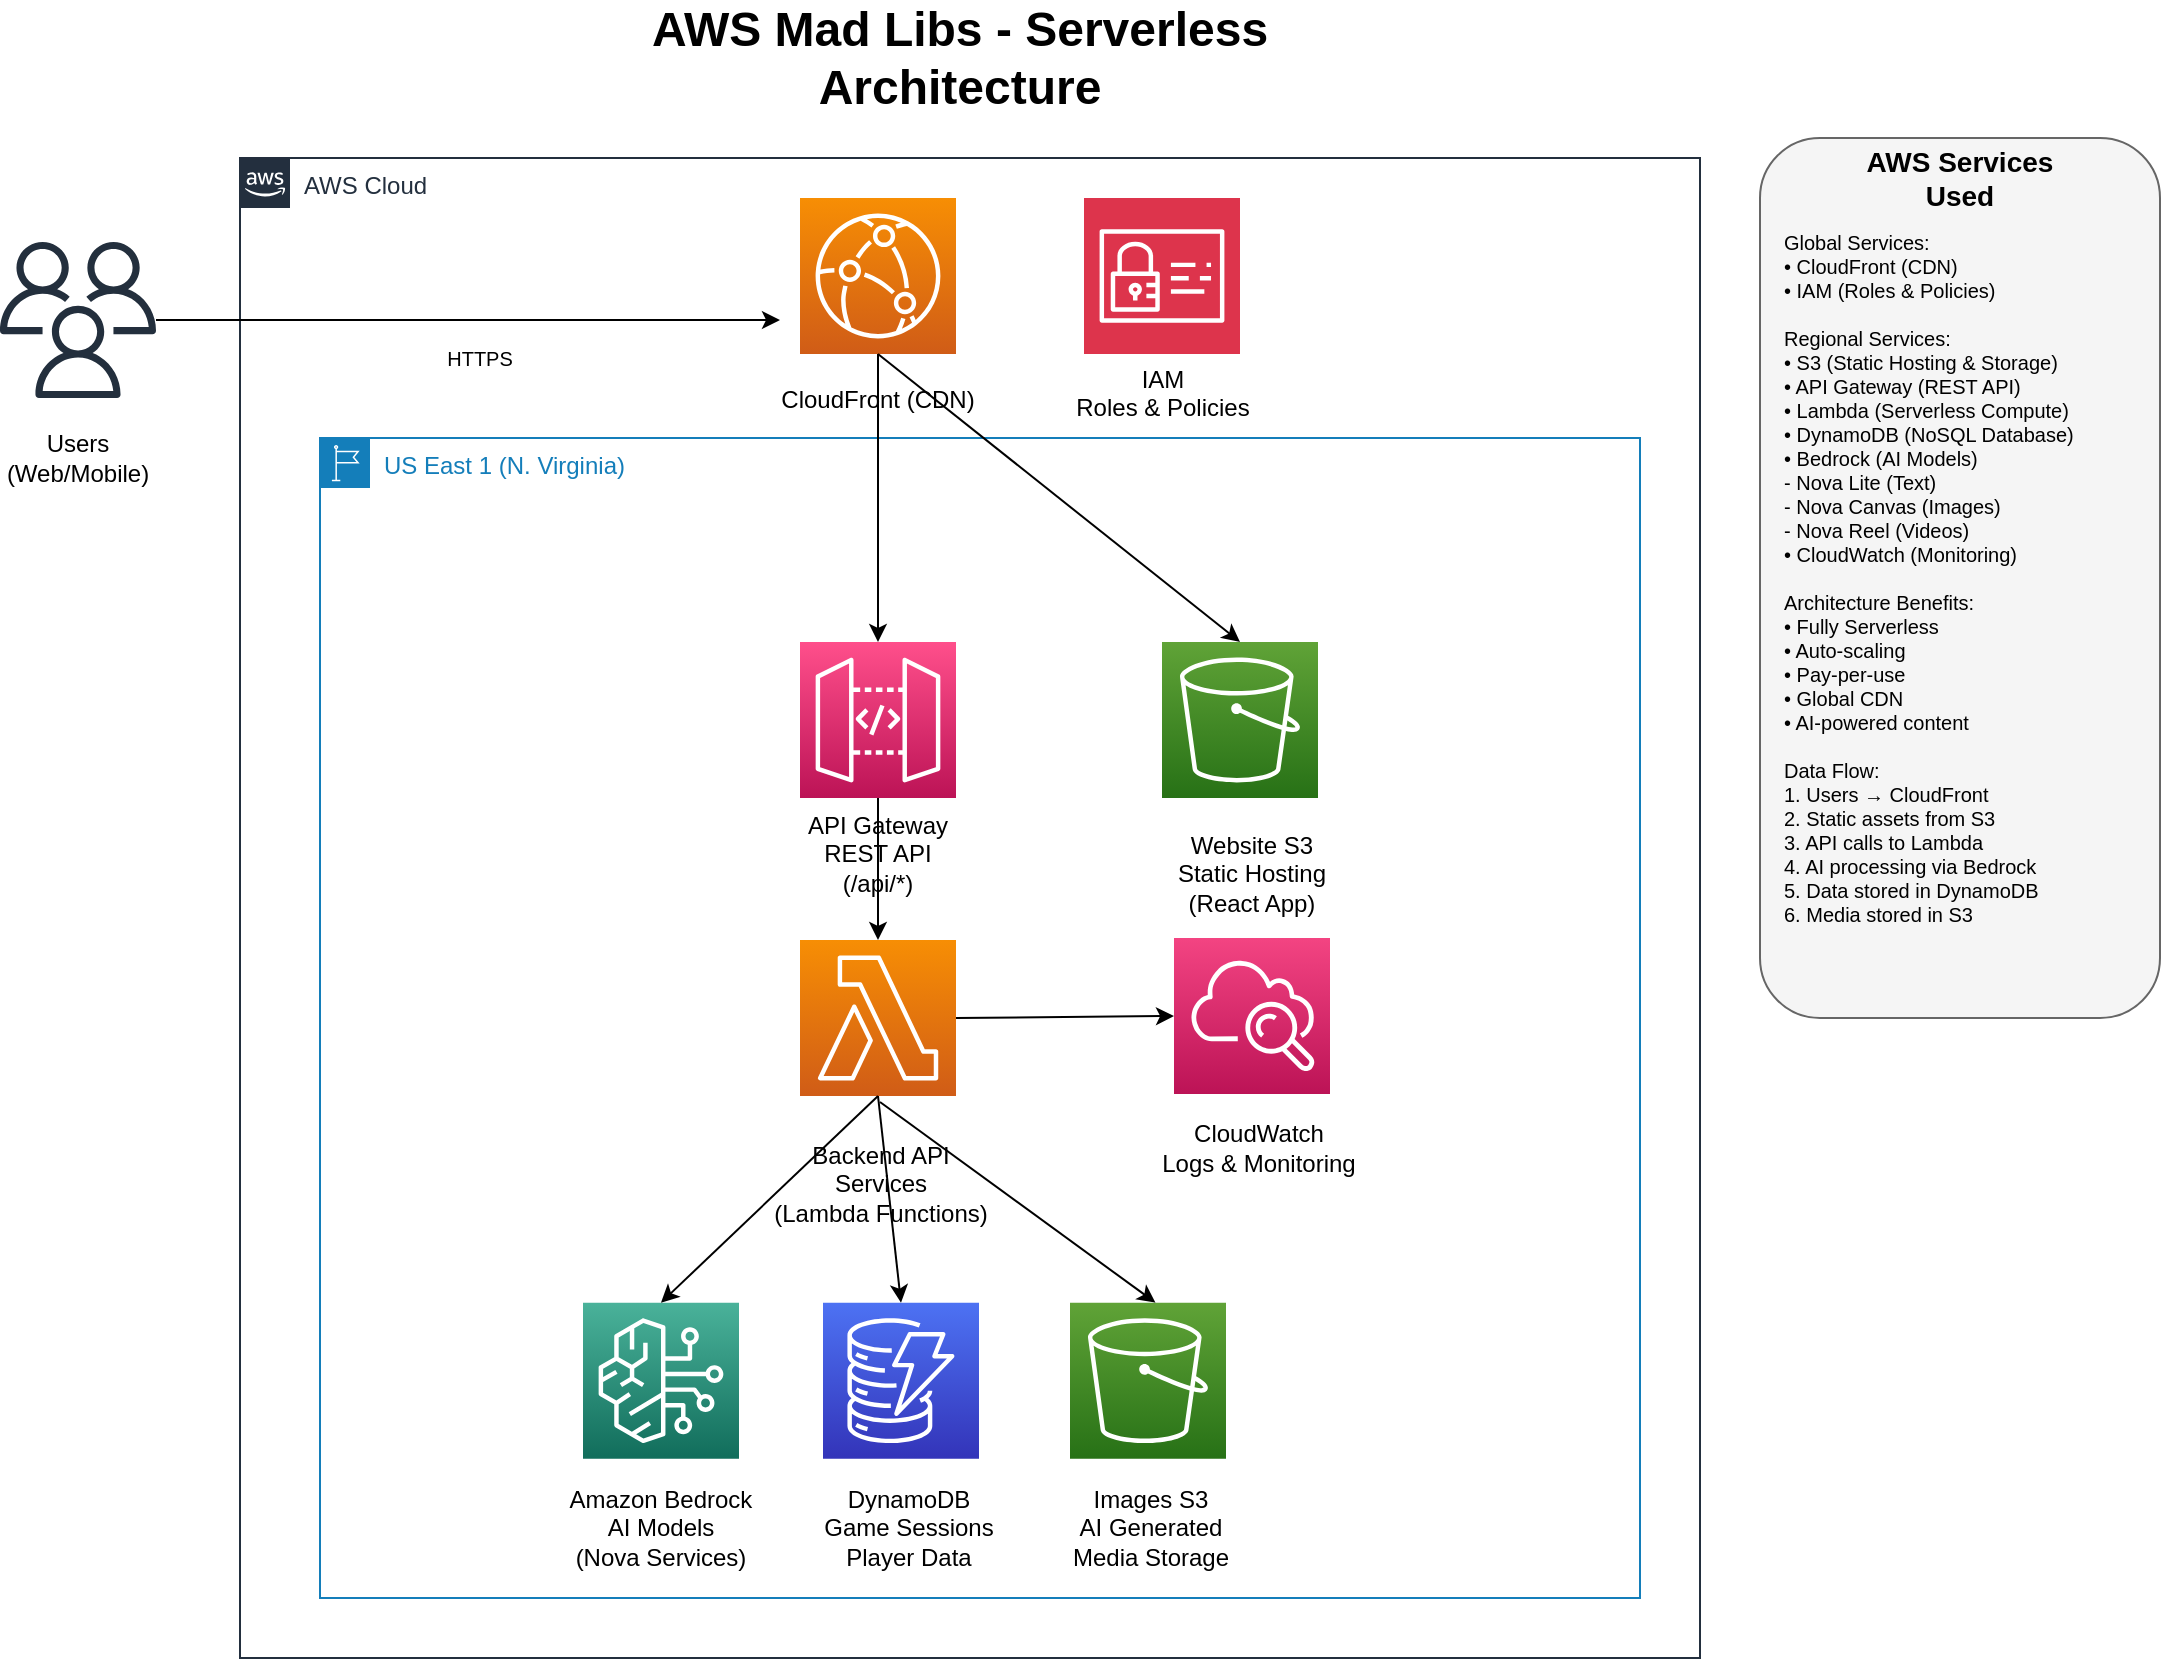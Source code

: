 <mxfile version="28.1.0">
  <diagram name="AWS Mad Libs Architecture" id="aws-mad-libs">
    <mxGraphModel dx="2066" dy="1137" grid="1" gridSize="10" guides="1" tooltips="1" connect="1" arrows="1" fold="1" page="1" pageScale="1" pageWidth="1400" pageHeight="1000" math="0" shadow="0">
      <root>
        <mxCell id="0" />
        <mxCell id="1" parent="0" />
        <mxCell id="title" value="AWS Mad Libs - Serverless Architecture" style="text;html=1;strokeColor=none;fillColor=none;align=center;verticalAlign=middle;whiteSpace=wrap;rounded=0;fontSize=24;fontStyle=1;" parent="1" vertex="1">
          <mxGeometry x="360" y="30" width="400" height="40" as="geometry" />
        </mxCell>
        <mxCell id="aws-cloud" value="AWS Cloud" style="points=[[0,0],[0.25,0],[0.5,0],[0.75,0],[1,0],[1,0.25],[1,0.5],[1,0.75],[1,1],[0.75,1],[0.5,1],[0.25,1],[0,1],[0,0.75],[0,0.5],[0,0.25]];outlineConnect=0;gradientColor=none;html=1;whiteSpace=wrap;fontSize=12;fontStyle=0;container=1;pointerEvents=0;collapsible=0;recursiveResize=0;shape=mxgraph.aws4.group;grIcon=mxgraph.aws4.group_aws_cloud_alt;strokeColor=#232F3E;fillColor=none;verticalAlign=top;align=left;spacingLeft=30;fontColor=#232F3E;dashed=0;" parent="1" vertex="1">
          <mxGeometry x="200" y="100" width="730" height="750" as="geometry" />
        </mxCell>
        <mxCell id="aws-region" value="US East 1 (N. Virginia)" style="points=[[0,0],[0.25,0],[0.5,0],[0.75,0],[1,0],[1,0.25],[1,0.5],[1,0.75],[1,1],[0.75,1],[0.5,1],[0.25,1],[0,1],[0,0.75],[0,0.5],[0,0.25]];outlineConnect=0;gradientColor=none;html=1;whiteSpace=wrap;fontSize=12;fontStyle=0;container=1;pointerEvents=0;collapsible=0;recursiveResize=0;shape=mxgraph.aws4.group;grIcon=mxgraph.aws4.group_region;strokeColor=#147EBA;fillColor=none;verticalAlign=top;align=left;spacingLeft=30;fontColor=#147EBA;dashed=0;" parent="aws-cloud" vertex="1">
          <mxGeometry x="40" y="140" width="660" height="580" as="geometry" />
        </mxCell>
        <mxCell id="s3-website" value="" style="sketch=0;points=[[0,0,0],[0.25,0,0],[0.5,0,0],[0.75,0,0],[1,0,0],[0,1,0],[0.25,1,0],[0.5,1,0],[0.75,1,0],[1,1,0],[0,0.25,0],[0,0.5,0],[0,0.75,0],[1,0.25,0],[1,0.5,0],[1,0.75,0]];outlineConnect=0;fontColor=#232F3E;gradientColor=#60A337;gradientDirection=north;fillColor=#277116;strokeColor=#ffffff;dashed=0;verticalLabelPosition=bottom;verticalAlign=top;align=center;html=1;fontSize=12;fontStyle=0;aspect=fixed;shape=mxgraph.aws4.resourceIcon;resIcon=mxgraph.aws4.s3;" parent="aws-region" vertex="1">
          <mxGeometry x="421" y="102" width="78" height="78" as="geometry" />
        </mxCell>
        <mxCell id="s3-website-label" value="Website S3&#xa;Static Hosting&#xa;(React App)" style="text;html=1;strokeColor=none;fillColor=none;align=center;verticalAlign=middle;whiteSpace=wrap;rounded=0;" parent="aws-region" vertex="1">
          <mxGeometry x="410" y="195" width="112" height="45" as="geometry" />
        </mxCell>
        <mxCell id="apigateway" value="" style="sketch=0;points=[[0,0,0],[0.25,0,0],[0.5,0,0],[0.75,0,0],[1,0,0],[0,1,0],[0.25,1,0],[0.5,1,0],[0.75,1,0],[1,1,0],[0,0.25,0],[0,0.5,0],[0,0.75,0],[1,0.25,0],[1,0.5,0],[1,0.75,0]];outlineConnect=0;fontColor=#232F3E;gradientColor=#FF4F8B;gradientDirection=north;fillColor=#BC1356;strokeColor=#ffffff;dashed=0;verticalLabelPosition=bottom;verticalAlign=top;align=center;html=1;fontSize=12;fontStyle=0;aspect=fixed;shape=mxgraph.aws4.resourceIcon;resIcon=mxgraph.aws4.api_gateway;" parent="aws-region" vertex="1">
          <mxGeometry x="240" y="102" width="78" height="78" as="geometry" />
        </mxCell>
        <mxCell id="apigateway-label" value="API Gateway&#xa;REST API&#xa;(/api/*)" style="text;html=1;strokeColor=none;fillColor=none;align=center;verticalAlign=middle;whiteSpace=wrap;rounded=0;" parent="aws-region" vertex="1">
          <mxGeometry x="213" y="185" width="132" height="45" as="geometry" />
        </mxCell>
        <mxCell id="lambda-backend" value="" style="sketch=0;points=[[0,0,0],[0.25,0,0],[0.5,0,0],[0.75,0,0],[1,0,0],[0,1,0],[0.25,1,0],[0.5,1,0],[0.75,1,0],[1,1,0],[0,0.25,0],[0,0.5,0],[0,0.75,0],[1,0.25,0],[1,0.5,0],[1,0.75,0]];outlineConnect=0;fontColor=#232F3E;gradientColor=#F78E04;gradientDirection=north;fillColor=#D05C17;strokeColor=#ffffff;dashed=0;verticalLabelPosition=bottom;verticalAlign=top;align=center;html=1;fontSize=12;fontStyle=0;aspect=fixed;shape=mxgraph.aws4.resourceIcon;resIcon=mxgraph.aws4.lambda;" parent="aws-region" vertex="1">
          <mxGeometry x="240" y="251" width="78" height="78" as="geometry" />
        </mxCell>
        <mxCell id="bedrock" value="" style="sketch=0;points=[[0,0,0],[0.25,0,0],[0.5,0,0],[0.75,0,0],[1,0,0],[0,1,0],[0.25,1,0],[0.5,1,0],[0.75,1,0],[1,1,0],[0,0.25,0],[0,0.5,0],[0,0.75,0],[1,0.25,0],[1,0.5,0],[1,0.75,0]];outlineConnect=0;fontColor=#232F3E;gradientColor=#4AB29A;gradientDirection=north;fillColor=#116D5B;strokeColor=#ffffff;dashed=0;verticalLabelPosition=bottom;verticalAlign=top;align=center;html=1;fontSize=12;fontStyle=0;aspect=fixed;shape=mxgraph.aws4.resourceIcon;resIcon=mxgraph.aws4.bedrock;" parent="aws-region" vertex="1">
          <mxGeometry x="131.5" y="432.34" width="78" height="78" as="geometry" />
        </mxCell>
        <mxCell id="bedrock-label" value="Amazon Bedrock&#xa;AI Models&#xa;(Nova Services)" style="text;html=1;strokeColor=none;fillColor=none;align=center;verticalAlign=middle;whiteSpace=wrap;rounded=0;" parent="aws-region" vertex="1">
          <mxGeometry x="120" y="522.34" width="101" height="45" as="geometry" />
        </mxCell>
        <mxCell id="dynamodb" value="" style="sketch=0;points=[[0,0,0],[0.25,0,0],[0.5,0,0],[0.75,0,0],[1,0,0],[0,1,0],[0.25,1,0],[0.5,1,0],[0.75,1,0],[1,1,0],[0,0.25,0],[0,0.5,0],[0,0.75,0],[1,0.25,0],[1,0.5,0],[1,0.75,0]];outlineConnect=0;fontColor=#232F3E;gradientColor=#4D72F3;gradientDirection=north;fillColor=#3334B9;strokeColor=#ffffff;dashed=0;verticalLabelPosition=bottom;verticalAlign=top;align=center;html=1;fontSize=12;fontStyle=0;aspect=fixed;shape=mxgraph.aws4.resourceIcon;resIcon=mxgraph.aws4.dynamodb;" parent="aws-region" vertex="1">
          <mxGeometry x="251.5" y="432.34" width="78" height="78" as="geometry" />
        </mxCell>
        <mxCell id="dynamodb-label" value="DynamoDB&#xa;Game Sessions&#xa;Player Data" style="text;html=1;strokeColor=none;fillColor=none;align=center;verticalAlign=middle;whiteSpace=wrap;rounded=0;" parent="aws-region" vertex="1">
          <mxGeometry x="224.5" y="522.34" width="139" height="45" as="geometry" />
        </mxCell>
        <mxCell id="s3-images" value="" style="sketch=0;points=[[0,0,0],[0.25,0,0],[0.5,0,0],[0.75,0,0],[1,0,0],[0,1,0],[0.25,1,0],[0.5,1,0],[0.75,1,0],[1,1,0],[0,0.25,0],[0,0.5,0],[0,0.75,0],[1,0.25,0],[1,0.5,0],[1,0.75,0]];outlineConnect=0;fontColor=#232F3E;gradientColor=#60A337;gradientDirection=north;fillColor=#277116;strokeColor=#ffffff;dashed=0;verticalLabelPosition=bottom;verticalAlign=top;align=center;html=1;fontSize=12;fontStyle=0;aspect=fixed;shape=mxgraph.aws4.resourceIcon;resIcon=mxgraph.aws4.s3;" parent="aws-region" vertex="1">
          <mxGeometry x="375" y="432.34" width="78" height="78" as="geometry" />
        </mxCell>
        <mxCell id="s3-images-label" value="Images S3&#xa;AI Generated&#xa;Media Storage" style="text;html=1;strokeColor=none;fillColor=none;align=center;verticalAlign=middle;whiteSpace=wrap;rounded=0;" parent="aws-region" vertex="1">
          <mxGeometry x="345.5" y="522.34" width="139" height="45" as="geometry" />
        </mxCell>
        <mxCell id="cloudwatch" value="" style="sketch=0;points=[[0,0,0],[0.25,0,0],[0.5,0,0],[0.75,0,0],[1,0,0],[0,1,0],[0.25,1,0],[0.5,1,0],[0.75,1,0],[1,1,0],[0,0.25,0],[0,0.5,0],[0,0.75,0],[1,0.25,0],[1,0.5,0],[1,0.75,0]];outlineConnect=0;fontColor=#232F3E;gradientColor=#F34482;gradientDirection=north;fillColor=#BC1356;strokeColor=#ffffff;dashed=0;verticalLabelPosition=bottom;verticalAlign=top;align=center;html=1;fontSize=12;fontStyle=0;aspect=fixed;shape=mxgraph.aws4.resourceIcon;resIcon=mxgraph.aws4.cloudwatch;" parent="aws-region" vertex="1">
          <mxGeometry x="427" y="250" width="78" height="78" as="geometry" />
        </mxCell>
        <mxCell id="cloudwatch-label" value="CloudWatch&#xa;Logs &amp; Monitoring" style="text;html=1;strokeColor=none;fillColor=none;align=center;verticalAlign=middle;whiteSpace=wrap;rounded=0;" parent="aws-region" vertex="1">
          <mxGeometry x="410" y="340" width="119" height="30" as="geometry" />
        </mxCell>
        <mxCell id="conn4" value="" style="endArrow=classic;html=1;rounded=0;exitX=0.5;exitY=1;exitDx=0;exitDy=0;entryX=0.5;entryY=0;entryDx=0;entryDy=0;exitPerimeter=0;entryPerimeter=0;" parent="aws-region" source="apigateway" target="lambda-backend" edge="1">
          <mxGeometry width="50" height="50" relative="1" as="geometry">
            <mxPoint x="168.996" y="185.0" as="sourcePoint" />
            <mxPoint x="93" y="192.34" as="targetPoint" />
          </mxGeometry>
        </mxCell>
        <mxCell id="8I0sBDZZH1bgXY_--XYp-7" value="" style="endArrow=classic;html=1;rounded=0;exitX=0.5;exitY=1;exitDx=0;exitDy=0;entryX=0.5;entryY=0;entryDx=0;entryDy=0;exitPerimeter=0;entryPerimeter=0;" parent="aws-region" source="lambda-backend" target="bedrock" edge="1">
          <mxGeometry width="50" height="50" relative="1" as="geometry">
            <mxPoint x="153" y="332.34" as="sourcePoint" />
            <mxPoint x="198" y="442.34" as="targetPoint" />
          </mxGeometry>
        </mxCell>
        <mxCell id="8I0sBDZZH1bgXY_--XYp-8" value="" style="endArrow=classic;html=1;rounded=0;exitX=0.5;exitY=1;exitDx=0;exitDy=0;entryX=0.5;entryY=0;entryDx=0;entryDy=0;exitPerimeter=0;entryPerimeter=0;" parent="aws-region" source="lambda-backend" target="dynamodb" edge="1">
          <mxGeometry width="50" height="50" relative="1" as="geometry">
            <mxPoint x="284.5" y="287.34" as="sourcePoint" />
            <mxPoint x="251.5" y="427.34" as="targetPoint" />
          </mxGeometry>
        </mxCell>
        <mxCell id="8I0sBDZZH1bgXY_--XYp-10" value="" style="endArrow=classic;html=1;rounded=0;entryX=0.5;entryY=0;entryDx=0;entryDy=0;entryPerimeter=0;" parent="aws-region" edge="1">
          <mxGeometry width="50" height="50" relative="1" as="geometry">
            <mxPoint x="280" y="332" as="sourcePoint" />
            <mxPoint x="417.75" y="432.34" as="targetPoint" />
          </mxGeometry>
        </mxCell>
        <mxCell id="lambda-backend-label" value="Backend API&#xa;Services&#xa;(Lambda Functions)" style="text;html=1;strokeColor=none;fillColor=none;align=center;verticalAlign=middle;whiteSpace=wrap;rounded=0;" parent="aws-region" vertex="1">
          <mxGeometry x="214.5" y="350" width="131" height="45" as="geometry" />
        </mxCell>
        <mxCell id="8I0sBDZZH1bgXY_--XYp-16" value="" style="endArrow=classic;html=1;rounded=0;entryX=0;entryY=0.5;entryDx=0;entryDy=0;entryPerimeter=0;" parent="aws-region" target="cloudwatch" edge="1">
          <mxGeometry width="50" height="50" relative="1" as="geometry">
            <mxPoint x="318" y="290" as="sourcePoint" />
            <mxPoint x="455.75" y="390.34" as="targetPoint" />
          </mxGeometry>
        </mxCell>
        <mxCell id="iam-label" value="IAM&lt;br&gt;Roles &amp;amp; Policies&lt;div&gt;&lt;br/&gt;&lt;/div&gt;" style="text;html=1;strokeColor=none;fillColor=none;align=center;verticalAlign=middle;whiteSpace=wrap;rounded=0;" parent="aws-cloud" vertex="1">
          <mxGeometry x="406.5" y="102" width="109" height="45" as="geometry" />
        </mxCell>
        <mxCell id="conn1-label" value="HTTPS" style="text;html=1;strokeColor=none;fillColor=none;align=center;verticalAlign=middle;whiteSpace=wrap;rounded=0;fontSize=10;" parent="aws-cloud" vertex="1">
          <mxGeometry x="100" y="90" width="40" height="20" as="geometry" />
        </mxCell>
        <mxCell id="cloudfront" value="" style="sketch=0;points=[[0,0,0],[0.25,0,0],[0.5,0,0],[0.75,0,0],[1,0,0],[0,1,0],[0.25,1,0],[0.5,1,0],[0.75,1,0],[1,1,0],[0,0.25,0],[0,0.5,0],[0,0.75,0],[1,0.25,0],[1,0.5,0],[1,0.75,0]];outlineConnect=0;fontColor=#232F3E;gradientColor=#F78E04;gradientDirection=north;fillColor=#D05C17;strokeColor=#ffffff;dashed=0;verticalLabelPosition=bottom;verticalAlign=top;align=center;html=1;fontSize=12;fontStyle=0;aspect=fixed;shape=mxgraph.aws4.resourceIcon;resIcon=mxgraph.aws4.cloudfront;" parent="aws-cloud" vertex="1">
          <mxGeometry x="280" y="20" width="78" height="78" as="geometry" />
        </mxCell>
        <mxCell id="zxRo1MHsEytoIOUjJ5Jk-1" value="" style="sketch=0;points=[[0,0,0],[0.25,0,0],[0.5,0,0],[0.75,0,0],[1,0,0],[0,1,0],[0.25,1,0],[0.5,1,0],[0.75,1,0],[1,1,0],[0,0.25,0],[0,0.5,0],[0,0.75,0],[1,0.25,0],[1,0.5,0],[1,0.75,0]];outlineConnect=0;fontColor=#232F3E;fillColor=#DD344C;strokeColor=#ffffff;dashed=0;verticalLabelPosition=bottom;verticalAlign=top;align=center;html=1;fontSize=12;fontStyle=0;aspect=fixed;shape=mxgraph.aws4.resourceIcon;resIcon=mxgraph.aws4.identity_and_access_management;" vertex="1" parent="aws-cloud">
          <mxGeometry x="422" y="20" width="78" height="78" as="geometry" />
        </mxCell>
        <mxCell id="cloudfront-label" value="CloudFront (CDN)" style="text;html=1;strokeColor=none;fillColor=none;align=center;verticalAlign=middle;whiteSpace=wrap;rounded=0;" parent="aws-cloud" vertex="1">
          <mxGeometry x="249" y="98" width="140" height="45" as="geometry" />
        </mxCell>
        <mxCell id="users" value="" style="sketch=0;outlineConnect=0;fontColor=#232F3E;gradientColor=none;fillColor=#232F3D;strokeColor=none;dashed=0;verticalLabelPosition=bottom;verticalAlign=top;align=center;html=1;fontSize=12;fontStyle=0;aspect=fixed;pointerEvents=1;shape=mxgraph.aws4.users;" parent="1" vertex="1">
          <mxGeometry x="80" y="142" width="78" height="78" as="geometry" />
        </mxCell>
        <mxCell id="users-label" value="Users&#xa;(Web/Mobile)" style="text;html=1;strokeColor=none;fillColor=none;align=center;verticalAlign=middle;whiteSpace=wrap;rounded=0;" parent="1" vertex="1">
          <mxGeometry x="89" y="235" width="60" height="30" as="geometry" />
        </mxCell>
        <mxCell id="conn1" value="" style="endArrow=classic;html=1;rounded=0;exitX=1;exitY=0.5;exitDx=0;exitDy=0;" parent="1" source="users" edge="1">
          <mxGeometry width="50" height="50" relative="1" as="geometry">
            <mxPoint x="200" y="300" as="sourcePoint" />
            <mxPoint x="470" y="181" as="targetPoint" />
          </mxGeometry>
        </mxCell>
        <mxCell id="conn2" value="" style="endArrow=classic;html=1;rounded=0;exitX=0.5;exitY=1;exitDx=0;exitDy=0;entryX=0.5;entryY=0;entryDx=0;entryDy=0;entryPerimeter=0;exitPerimeter=0;" parent="1" source="cloudfront" target="s3-website" edge="1">
          <mxGeometry width="50" height="50" relative="1" as="geometry">
            <mxPoint x="500" y="300" as="sourcePoint" />
            <mxPoint x="550" y="250" as="targetPoint" />
          </mxGeometry>
        </mxCell>
        <mxCell id="conn3" value="" style="endArrow=classic;html=1;rounded=0;exitX=0.5;exitY=1;exitDx=0;exitDy=0;entryX=0.5;entryY=0;entryDx=0;entryDy=0;" parent="1" source="cloudfront" target="apigateway" edge="1">
          <mxGeometry width="50" height="50" relative="1" as="geometry">
            <mxPoint x="400" y="300" as="sourcePoint" />
            <mxPoint x="450" y="250" as="targetPoint" />
          </mxGeometry>
        </mxCell>
        <mxCell id="legend-bg" value="" style="rounded=1;whiteSpace=wrap;html=1;fillColor=#f5f5f5;strokeColor=#666666;fontColor=#333333;" parent="1" vertex="1">
          <mxGeometry x="960" y="90" width="200" height="440" as="geometry" />
        </mxCell>
        <mxCell id="legend-title" value="AWS Services Used" style="text;html=1;strokeColor=none;fillColor=none;align=center;verticalAlign=middle;whiteSpace=wrap;rounded=0;fontSize=14;fontStyle=1;" parent="1" vertex="1">
          <mxGeometry x="1010" y="100" width="100" height="20" as="geometry" />
        </mxCell>
        <mxCell id="legend-text" value="Global Services:&#xa;• CloudFront (CDN)&#xa;• IAM (Roles &amp; Policies)&#xa;&#xa;Regional Services:&#xa;• S3 (Static Hosting &amp; Storage)&#xa;• API Gateway (REST API)&#xa;• Lambda (Serverless Compute)&#xa;• DynamoDB (NoSQL Database)&#xa;• Bedrock (AI Models)&#xa;  - Nova Lite (Text)&#xa;  - Nova Canvas (Images)&#xa;  - Nova Reel (Videos)&#xa;• CloudWatch (Monitoring)&#xa;&#xa;Architecture Benefits:&#xa;• Fully Serverless&#xa;• Auto-scaling&#xa;• Pay-per-use&#xa;• Global CDN&#xa;• AI-powered content&#xa;&#xa;Data Flow:&#xa;1. Users → CloudFront&#xa;2. Static assets from S3&#xa;3. API calls to Lambda&#xa;4. AI processing via Bedrock&#xa;5. Data stored in DynamoDB&#xa;6. Media stored in S3" style="text;html=1;strokeColor=none;fillColor=none;align=left;verticalAlign=top;whiteSpace=wrap;rounded=0;fontSize=10;" parent="1" vertex="1">
          <mxGeometry x="970" y="130" width="180" height="410" as="geometry" />
        </mxCell>
      </root>
    </mxGraphModel>
  </diagram>
</mxfile>

